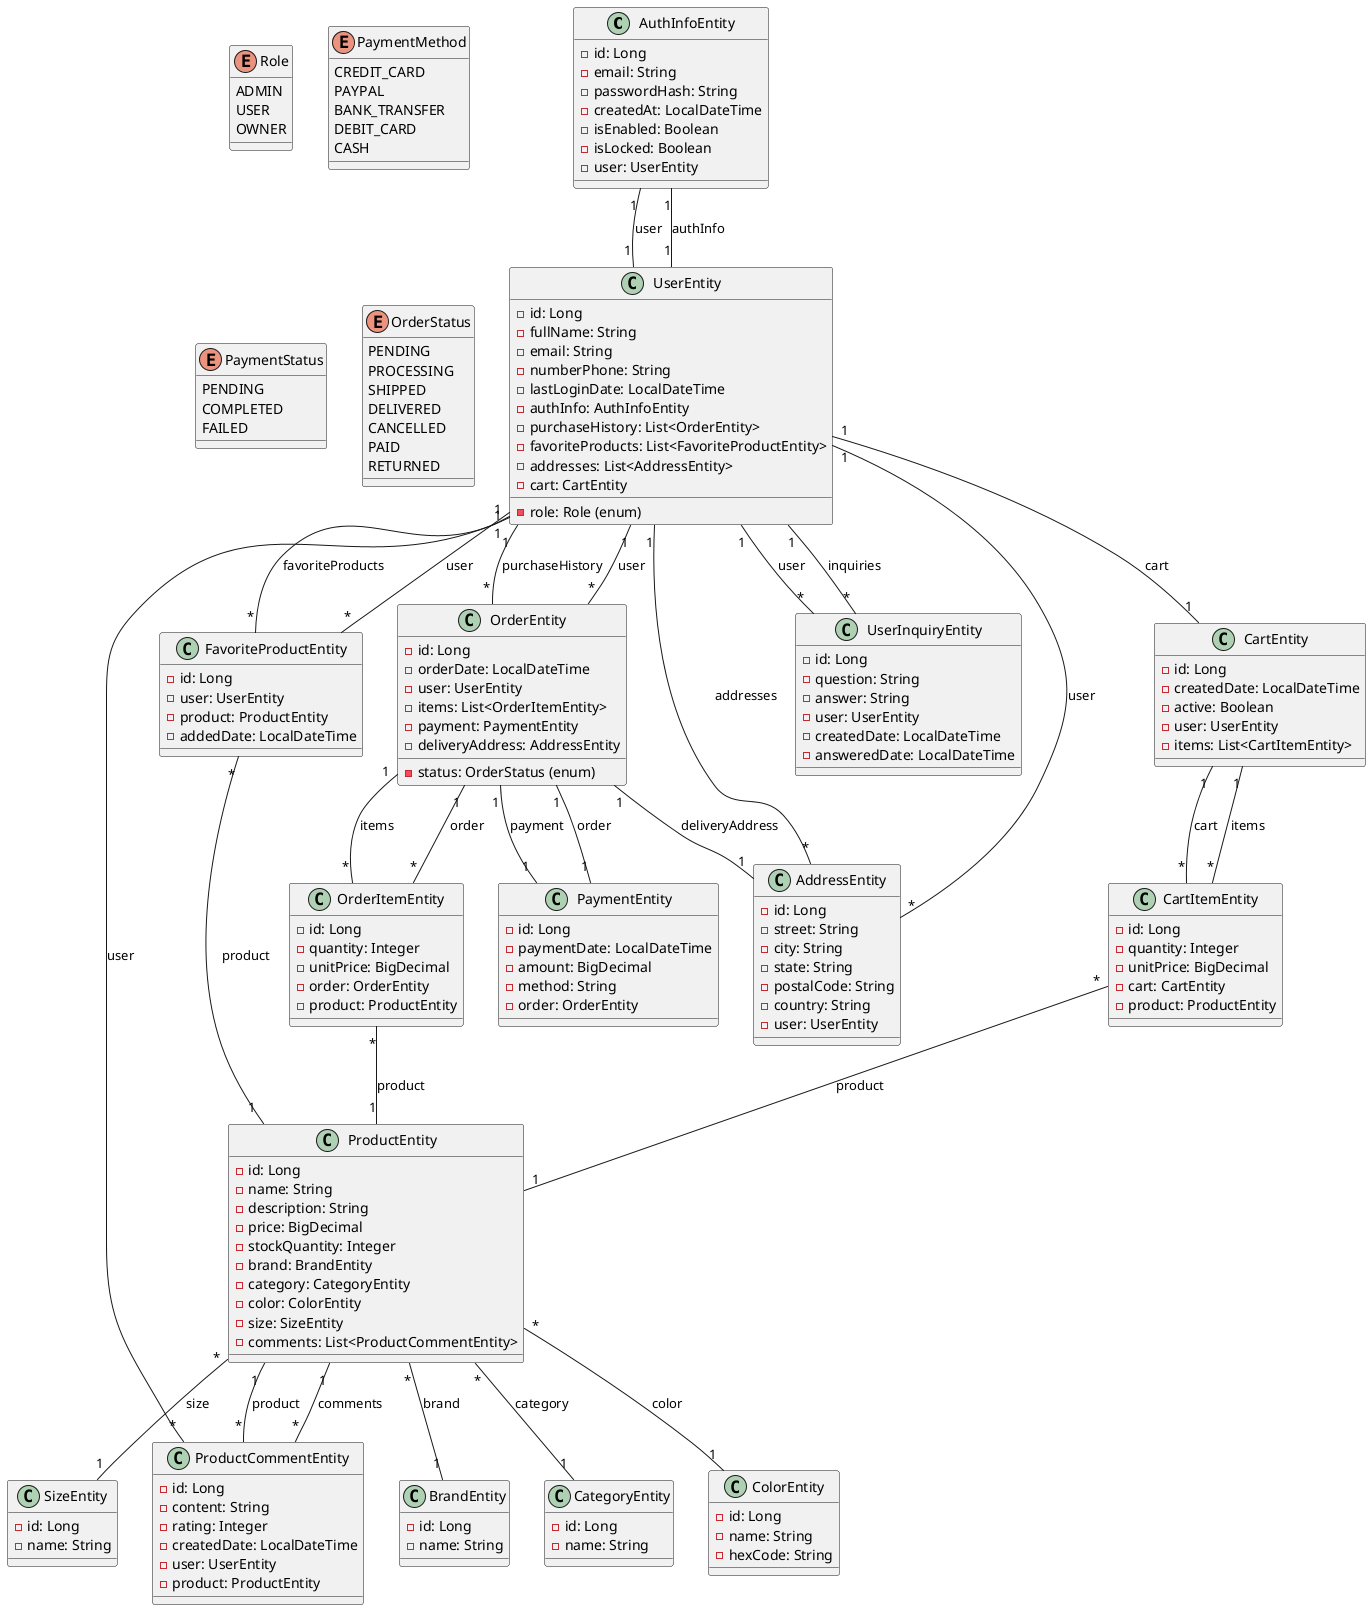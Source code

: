 @startuml

class AuthInfoEntity {
  - id: Long
  - email: String
  - passwordHash: String
  - createdAt: LocalDateTime
  - isEnabled: Boolean
  - isLocked: Boolean
  - user: UserEntity
}

class UserEntity {
  - id: Long
  - fullName: String
  - email: String
  - numberPhone: String
  - lastLoginDate: LocalDateTime
  - role: Role (enum)
  - authInfo: AuthInfoEntity
  - purchaseHistory: List<OrderEntity>
  - favoriteProducts: List<FavoriteProductEntity>
  - addresses: List<AddressEntity>
  - cart: CartEntity
}

class CartEntity {
  - id: Long
  - createdDate: LocalDateTime
  - active: Boolean
  - user: UserEntity
  - items: List<CartItemEntity>
}

class CartItemEntity {
  - id: Long
  - quantity: Integer
  - unitPrice: BigDecimal
  - cart: CartEntity
  - product: ProductEntity
}

class ProductEntity {
  - id: Long
  - name: String
  - description: String
  - price: BigDecimal
  - stockQuantity: Integer
  - brand: BrandEntity
  - category: CategoryEntity
  - color: ColorEntity
  - size: SizeEntity
  - comments: List<ProductCommentEntity>
}

class BrandEntity {
  - id: Long
  - name: String
}

class CategoryEntity {
  - id: Long
  - name: String
}

class ColorEntity {
  - id: Long
  - name: String
  - hexCode: String
}

class SizeEntity {
  - id: Long
  - name: String
}

class ProductCommentEntity {
  - id: Long
  - content: String
  - rating: Integer
  - createdDate: LocalDateTime
  - user: UserEntity
  - product: ProductEntity
}

class FavoriteProductEntity {
  - id: Long
  - user: UserEntity
  - product: ProductEntity
  - addedDate: LocalDateTime
}

class AddressEntity {
  - id: Long
  - street: String
  - city: String
  - state: String
  - postalCode: String
  - country: String
  - user: UserEntity
}

class OrderEntity {
  - id: Long
  - orderDate: LocalDateTime
  - status: OrderStatus (enum)
  - user: UserEntity
  - items: List<OrderItemEntity>
  - payment: PaymentEntity
  - deliveryAddress: AddressEntity
}

class OrderItemEntity {
  - id: Long
  - quantity: Integer
  - unitPrice: BigDecimal
  - order: OrderEntity
  - product: ProductEntity
}

class PaymentEntity {
  - id: Long
  - paymentDate: LocalDateTime
  - amount: BigDecimal
  - method: String
  - order: OrderEntity
}

class UserInquiryEntity {
  - id: Long
  - question: String
  - answer: String
  - user: UserEntity
  - createdDate: LocalDateTime
  - answeredDate: LocalDateTime
}

enum Role {
  ADMIN
  USER
  OWNER
}

enum PaymentMethod {
  CREDIT_CARD
  PAYPAL
  BANK_TRANSFER
  DEBIT_CARD
  CASH
}

enum PaymentStatus {
  PENDING
  COMPLETED
  FAILED
}

enum OrderStatus {
  PENDING
  PROCESSING
  SHIPPED
  DELIVERED
  CANCELLED
  PAID
  RETURNED
}



' Relaciones

AuthInfoEntity "1" -- "1" UserEntity : user
UserEntity "1" -- "1" AuthInfoEntity : authInfo
UserEntity "1" -- "1" CartEntity : cart
CartEntity "1" -- "*" CartItemEntity : items
CartItemEntity "*" -- "1" CartEntity : cart
CartItemEntity "*" -- "1" ProductEntity : product
ProductEntity "*" -- "1" BrandEntity : brand
ProductEntity "*" -- "1" CategoryEntity : category
ProductEntity "*" -- "1" ColorEntity : color
ProductEntity "*" -- "1" SizeEntity : size
ProductEntity "1" -- "*" ProductCommentEntity : comments
ProductCommentEntity "*" -- "1" UserEntity : user
ProductCommentEntity "*" -- "1" ProductEntity : product
UserEntity "1" -- "*" FavoriteProductEntity : favoriteProducts
FavoriteProductEntity "*" -- "1" UserEntity : user
FavoriteProductEntity "*" -- "1" ProductEntity : product
UserEntity "1" -- "*" AddressEntity : addresses
AddressEntity "*" -- "1" UserEntity : user
UserEntity "1" -- "*" OrderEntity : purchaseHistory
OrderEntity "*" -- "1" UserEntity : user
OrderEntity "1" -- "*" OrderItemEntity : items
OrderItemEntity "*" -- "1" ProductEntity : product
OrderItemEntity "*" -- "1" OrderEntity : order
OrderEntity "1" -- "1" PaymentEntity : payment
PaymentEntity "1" -- "1" OrderEntity : order
OrderEntity "1" -- "1" AddressEntity : deliveryAddress
UserEntity "1" -- "*" UserInquiryEntity : inquiries
UserInquiryEntity "*" -- "1" UserEntity : user

@enduml
